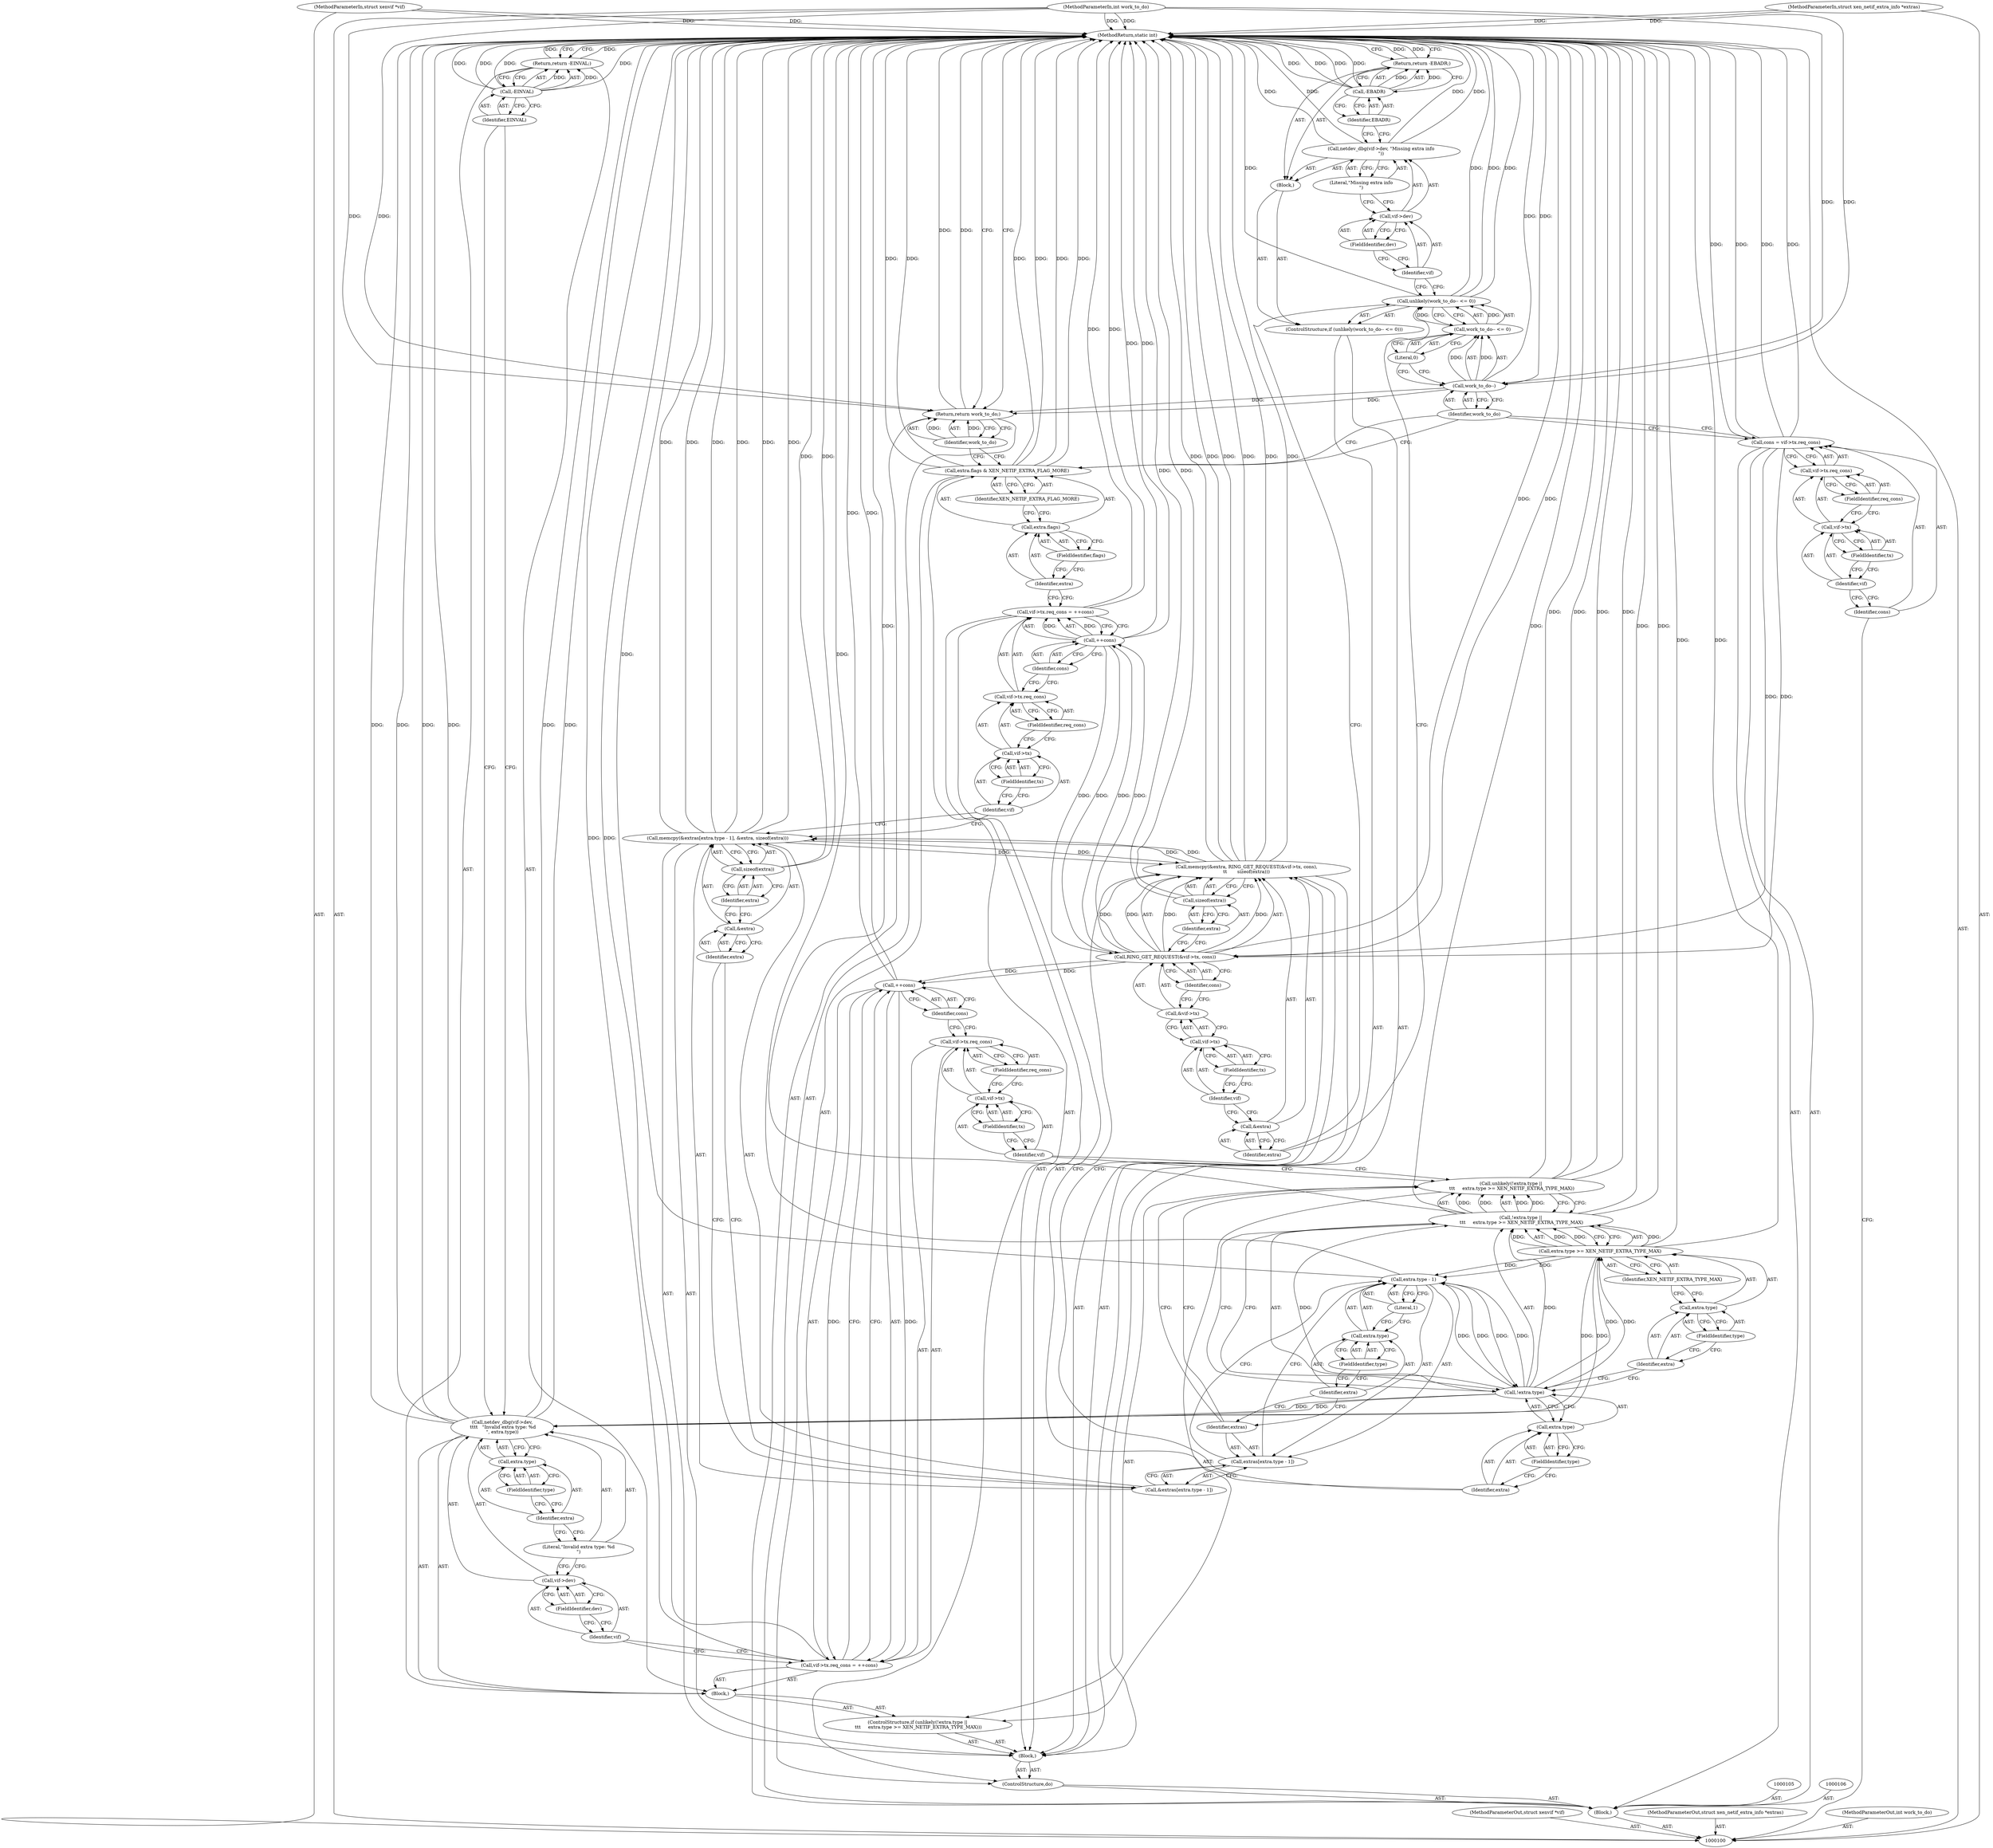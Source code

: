 digraph "1_linux_48856286b64e4b66ec62b94e504d0b29c1ade664_2" {
"1000202" [label="(MethodReturn,static int)"];
"1000101" [label="(MethodParameterIn,struct xenvif *vif)"];
"1000303" [label="(MethodParameterOut,struct xenvif *vif)"];
"1000124" [label="(Call,vif->dev)"];
"1000125" [label="(Identifier,vif)"];
"1000126" [label="(FieldIdentifier,dev)"];
"1000127" [label="(Literal,\"Missing extra info\n\")"];
"1000123" [label="(Call,netdev_dbg(vif->dev, \"Missing extra info\n\"))"];
"1000129" [label="(Call,-EBADR)"];
"1000130" [label="(Identifier,EBADR)"];
"1000128" [label="(Return,return -EBADR;)"];
"1000133" [label="(Identifier,extra)"];
"1000134" [label="(Call,RING_GET_REQUEST(&vif->tx, cons))"];
"1000131" [label="(Call,memcpy(&extra, RING_GET_REQUEST(&vif->tx, cons),\n\t\t       sizeof(extra)))"];
"1000135" [label="(Call,&vif->tx)"];
"1000136" [label="(Call,vif->tx)"];
"1000137" [label="(Identifier,vif)"];
"1000138" [label="(FieldIdentifier,tx)"];
"1000139" [label="(Identifier,cons)"];
"1000132" [label="(Call,&extra)"];
"1000141" [label="(Identifier,extra)"];
"1000140" [label="(Call,sizeof(extra))"];
"1000144" [label="(Call,!extra.type ||\n \t\t\t     extra.type >= XEN_NETIF_EXTRA_TYPE_MAX)"];
"1000145" [label="(Call,!extra.type)"];
"1000146" [label="(Call,extra.type)"];
"1000147" [label="(Identifier,extra)"];
"1000148" [label="(FieldIdentifier,type)"];
"1000142" [label="(ControlStructure,if (unlikely(!extra.type ||\n \t\t\t     extra.type >= XEN_NETIF_EXTRA_TYPE_MAX)))"];
"1000143" [label="(Call,unlikely(!extra.type ||\n \t\t\t     extra.type >= XEN_NETIF_EXTRA_TYPE_MAX))"];
"1000152" [label="(FieldIdentifier,type)"];
"1000153" [label="(Identifier,XEN_NETIF_EXTRA_TYPE_MAX)"];
"1000154" [label="(Block,)"];
"1000149" [label="(Call,extra.type >= XEN_NETIF_EXTRA_TYPE_MAX)"];
"1000150" [label="(Call,extra.type)"];
"1000151" [label="(Identifier,extra)"];
"1000160" [label="(FieldIdentifier,req_cons)"];
"1000161" [label="(Call,++cons)"];
"1000162" [label="(Identifier,cons)"];
"1000155" [label="(Call,vif->tx.req_cons = ++cons)"];
"1000156" [label="(Call,vif->tx.req_cons)"];
"1000157" [label="(Call,vif->tx)"];
"1000158" [label="(Identifier,vif)"];
"1000159" [label="(FieldIdentifier,tx)"];
"1000164" [label="(Call,vif->dev)"];
"1000165" [label="(Identifier,vif)"];
"1000166" [label="(FieldIdentifier,dev)"];
"1000163" [label="(Call,netdev_dbg(vif->dev,\n \t\t\t\t   \"Invalid extra type: %d\n\", extra.type))"];
"1000102" [label="(MethodParameterIn,struct xen_netif_extra_info *extras)"];
"1000304" [label="(MethodParameterOut,struct xen_netif_extra_info *extras)"];
"1000168" [label="(Call,extra.type)"];
"1000169" [label="(Identifier,extra)"];
"1000170" [label="(FieldIdentifier,type)"];
"1000167" [label="(Literal,\"Invalid extra type: %d\n\")"];
"1000172" [label="(Call,-EINVAL)"];
"1000173" [label="(Identifier,EINVAL)"];
"1000171" [label="(Return,return -EINVAL;)"];
"1000176" [label="(Call,extras[extra.type - 1])"];
"1000177" [label="(Identifier,extras)"];
"1000178" [label="(Call,extra.type - 1)"];
"1000179" [label="(Call,extra.type)"];
"1000180" [label="(Identifier,extra)"];
"1000174" [label="(Call,memcpy(&extras[extra.type - 1], &extra, sizeof(extra)))"];
"1000181" [label="(FieldIdentifier,type)"];
"1000182" [label="(Literal,1)"];
"1000183" [label="(Call,&extra)"];
"1000184" [label="(Identifier,extra)"];
"1000185" [label="(Call,sizeof(extra))"];
"1000186" [label="(Identifier,extra)"];
"1000175" [label="(Call,&extras[extra.type - 1])"];
"1000192" [label="(FieldIdentifier,req_cons)"];
"1000187" [label="(Call,vif->tx.req_cons = ++cons)"];
"1000188" [label="(Call,vif->tx.req_cons)"];
"1000189" [label="(Call,vif->tx)"];
"1000190" [label="(Identifier,vif)"];
"1000193" [label="(Call,++cons)"];
"1000194" [label="(Identifier,cons)"];
"1000191" [label="(FieldIdentifier,tx)"];
"1000195" [label="(Call,extra.flags & XEN_NETIF_EXTRA_FLAG_MORE)"];
"1000196" [label="(Call,extra.flags)"];
"1000197" [label="(Identifier,extra)"];
"1000198" [label="(FieldIdentifier,flags)"];
"1000199" [label="(Identifier,XEN_NETIF_EXTRA_FLAG_MORE)"];
"1000200" [label="(Return,return work_to_do;)"];
"1000201" [label="(Identifier,work_to_do)"];
"1000103" [label="(MethodParameterIn,int work_to_do)"];
"1000305" [label="(MethodParameterOut,int work_to_do)"];
"1000104" [label="(Block,)"];
"1000107" [label="(Call,cons = vif->tx.req_cons)"];
"1000108" [label="(Identifier,cons)"];
"1000109" [label="(Call,vif->tx.req_cons)"];
"1000110" [label="(Call,vif->tx)"];
"1000111" [label="(Identifier,vif)"];
"1000112" [label="(FieldIdentifier,tx)"];
"1000113" [label="(FieldIdentifier,req_cons)"];
"1000114" [label="(ControlStructure,do)"];
"1000115" [label="(Block,)"];
"1000118" [label="(Call,work_to_do-- <= 0)"];
"1000119" [label="(Call,work_to_do--)"];
"1000120" [label="(Identifier,work_to_do)"];
"1000116" [label="(ControlStructure,if (unlikely(work_to_do-- <= 0)))"];
"1000121" [label="(Literal,0)"];
"1000122" [label="(Block,)"];
"1000117" [label="(Call,unlikely(work_to_do-- <= 0))"];
"1000202" -> "1000100"  [label="AST: "];
"1000202" -> "1000128"  [label="CFG: "];
"1000202" -> "1000171"  [label="CFG: "];
"1000202" -> "1000200"  [label="CFG: "];
"1000200" -> "1000202"  [label="DDG: "];
"1000128" -> "1000202"  [label="DDG: "];
"1000193" -> "1000202"  [label="DDG: "];
"1000107" -> "1000202"  [label="DDG: "];
"1000107" -> "1000202"  [label="DDG: "];
"1000178" -> "1000202"  [label="DDG: "];
"1000144" -> "1000202"  [label="DDG: "];
"1000144" -> "1000202"  [label="DDG: "];
"1000149" -> "1000202"  [label="DDG: "];
"1000117" -> "1000202"  [label="DDG: "];
"1000117" -> "1000202"  [label="DDG: "];
"1000102" -> "1000202"  [label="DDG: "];
"1000195" -> "1000202"  [label="DDG: "];
"1000195" -> "1000202"  [label="DDG: "];
"1000195" -> "1000202"  [label="DDG: "];
"1000155" -> "1000202"  [label="DDG: "];
"1000187" -> "1000202"  [label="DDG: "];
"1000163" -> "1000202"  [label="DDG: "];
"1000163" -> "1000202"  [label="DDG: "];
"1000163" -> "1000202"  [label="DDG: "];
"1000129" -> "1000202"  [label="DDG: "];
"1000129" -> "1000202"  [label="DDG: "];
"1000185" -> "1000202"  [label="DDG: "];
"1000172" -> "1000202"  [label="DDG: "];
"1000172" -> "1000202"  [label="DDG: "];
"1000123" -> "1000202"  [label="DDG: "];
"1000123" -> "1000202"  [label="DDG: "];
"1000131" -> "1000202"  [label="DDG: "];
"1000131" -> "1000202"  [label="DDG: "];
"1000131" -> "1000202"  [label="DDG: "];
"1000140" -> "1000202"  [label="DDG: "];
"1000103" -> "1000202"  [label="DDG: "];
"1000143" -> "1000202"  [label="DDG: "];
"1000143" -> "1000202"  [label="DDG: "];
"1000134" -> "1000202"  [label="DDG: "];
"1000101" -> "1000202"  [label="DDG: "];
"1000119" -> "1000202"  [label="DDG: "];
"1000161" -> "1000202"  [label="DDG: "];
"1000174" -> "1000202"  [label="DDG: "];
"1000174" -> "1000202"  [label="DDG: "];
"1000174" -> "1000202"  [label="DDG: "];
"1000171" -> "1000202"  [label="DDG: "];
"1000101" -> "1000100"  [label="AST: "];
"1000101" -> "1000202"  [label="DDG: "];
"1000303" -> "1000100"  [label="AST: "];
"1000124" -> "1000123"  [label="AST: "];
"1000124" -> "1000126"  [label="CFG: "];
"1000125" -> "1000124"  [label="AST: "];
"1000126" -> "1000124"  [label="AST: "];
"1000127" -> "1000124"  [label="CFG: "];
"1000125" -> "1000124"  [label="AST: "];
"1000125" -> "1000117"  [label="CFG: "];
"1000126" -> "1000125"  [label="CFG: "];
"1000126" -> "1000124"  [label="AST: "];
"1000126" -> "1000125"  [label="CFG: "];
"1000124" -> "1000126"  [label="CFG: "];
"1000127" -> "1000123"  [label="AST: "];
"1000127" -> "1000124"  [label="CFG: "];
"1000123" -> "1000127"  [label="CFG: "];
"1000123" -> "1000122"  [label="AST: "];
"1000123" -> "1000127"  [label="CFG: "];
"1000124" -> "1000123"  [label="AST: "];
"1000127" -> "1000123"  [label="AST: "];
"1000130" -> "1000123"  [label="CFG: "];
"1000123" -> "1000202"  [label="DDG: "];
"1000123" -> "1000202"  [label="DDG: "];
"1000129" -> "1000128"  [label="AST: "];
"1000129" -> "1000130"  [label="CFG: "];
"1000130" -> "1000129"  [label="AST: "];
"1000128" -> "1000129"  [label="CFG: "];
"1000129" -> "1000202"  [label="DDG: "];
"1000129" -> "1000202"  [label="DDG: "];
"1000129" -> "1000128"  [label="DDG: "];
"1000130" -> "1000129"  [label="AST: "];
"1000130" -> "1000123"  [label="CFG: "];
"1000129" -> "1000130"  [label="CFG: "];
"1000128" -> "1000122"  [label="AST: "];
"1000128" -> "1000129"  [label="CFG: "];
"1000129" -> "1000128"  [label="AST: "];
"1000202" -> "1000128"  [label="CFG: "];
"1000128" -> "1000202"  [label="DDG: "];
"1000129" -> "1000128"  [label="DDG: "];
"1000133" -> "1000132"  [label="AST: "];
"1000133" -> "1000117"  [label="CFG: "];
"1000132" -> "1000133"  [label="CFG: "];
"1000134" -> "1000131"  [label="AST: "];
"1000134" -> "1000139"  [label="CFG: "];
"1000135" -> "1000134"  [label="AST: "];
"1000139" -> "1000134"  [label="AST: "];
"1000141" -> "1000134"  [label="CFG: "];
"1000134" -> "1000202"  [label="DDG: "];
"1000134" -> "1000131"  [label="DDG: "];
"1000134" -> "1000131"  [label="DDG: "];
"1000193" -> "1000134"  [label="DDG: "];
"1000107" -> "1000134"  [label="DDG: "];
"1000134" -> "1000161"  [label="DDG: "];
"1000134" -> "1000193"  [label="DDG: "];
"1000131" -> "1000115"  [label="AST: "];
"1000131" -> "1000140"  [label="CFG: "];
"1000132" -> "1000131"  [label="AST: "];
"1000134" -> "1000131"  [label="AST: "];
"1000140" -> "1000131"  [label="AST: "];
"1000147" -> "1000131"  [label="CFG: "];
"1000131" -> "1000202"  [label="DDG: "];
"1000131" -> "1000202"  [label="DDG: "];
"1000131" -> "1000202"  [label="DDG: "];
"1000174" -> "1000131"  [label="DDG: "];
"1000134" -> "1000131"  [label="DDG: "];
"1000134" -> "1000131"  [label="DDG: "];
"1000131" -> "1000174"  [label="DDG: "];
"1000135" -> "1000134"  [label="AST: "];
"1000135" -> "1000136"  [label="CFG: "];
"1000136" -> "1000135"  [label="AST: "];
"1000139" -> "1000135"  [label="CFG: "];
"1000136" -> "1000135"  [label="AST: "];
"1000136" -> "1000138"  [label="CFG: "];
"1000137" -> "1000136"  [label="AST: "];
"1000138" -> "1000136"  [label="AST: "];
"1000135" -> "1000136"  [label="CFG: "];
"1000137" -> "1000136"  [label="AST: "];
"1000137" -> "1000132"  [label="CFG: "];
"1000138" -> "1000137"  [label="CFG: "];
"1000138" -> "1000136"  [label="AST: "];
"1000138" -> "1000137"  [label="CFG: "];
"1000136" -> "1000138"  [label="CFG: "];
"1000139" -> "1000134"  [label="AST: "];
"1000139" -> "1000135"  [label="CFG: "];
"1000134" -> "1000139"  [label="CFG: "];
"1000132" -> "1000131"  [label="AST: "];
"1000132" -> "1000133"  [label="CFG: "];
"1000133" -> "1000132"  [label="AST: "];
"1000137" -> "1000132"  [label="CFG: "];
"1000141" -> "1000140"  [label="AST: "];
"1000141" -> "1000134"  [label="CFG: "];
"1000140" -> "1000141"  [label="CFG: "];
"1000140" -> "1000131"  [label="AST: "];
"1000140" -> "1000141"  [label="CFG: "];
"1000141" -> "1000140"  [label="AST: "];
"1000131" -> "1000140"  [label="CFG: "];
"1000140" -> "1000202"  [label="DDG: "];
"1000144" -> "1000143"  [label="AST: "];
"1000144" -> "1000145"  [label="CFG: "];
"1000144" -> "1000149"  [label="CFG: "];
"1000145" -> "1000144"  [label="AST: "];
"1000149" -> "1000144"  [label="AST: "];
"1000143" -> "1000144"  [label="CFG: "];
"1000144" -> "1000202"  [label="DDG: "];
"1000144" -> "1000202"  [label="DDG: "];
"1000144" -> "1000143"  [label="DDG: "];
"1000144" -> "1000143"  [label="DDG: "];
"1000145" -> "1000144"  [label="DDG: "];
"1000149" -> "1000144"  [label="DDG: "];
"1000149" -> "1000144"  [label="DDG: "];
"1000145" -> "1000144"  [label="AST: "];
"1000145" -> "1000146"  [label="CFG: "];
"1000146" -> "1000145"  [label="AST: "];
"1000151" -> "1000145"  [label="CFG: "];
"1000144" -> "1000145"  [label="CFG: "];
"1000145" -> "1000144"  [label="DDG: "];
"1000178" -> "1000145"  [label="DDG: "];
"1000145" -> "1000149"  [label="DDG: "];
"1000145" -> "1000163"  [label="DDG: "];
"1000145" -> "1000178"  [label="DDG: "];
"1000146" -> "1000145"  [label="AST: "];
"1000146" -> "1000148"  [label="CFG: "];
"1000147" -> "1000146"  [label="AST: "];
"1000148" -> "1000146"  [label="AST: "];
"1000145" -> "1000146"  [label="CFG: "];
"1000147" -> "1000146"  [label="AST: "];
"1000147" -> "1000131"  [label="CFG: "];
"1000148" -> "1000147"  [label="CFG: "];
"1000148" -> "1000146"  [label="AST: "];
"1000148" -> "1000147"  [label="CFG: "];
"1000146" -> "1000148"  [label="CFG: "];
"1000142" -> "1000115"  [label="AST: "];
"1000143" -> "1000142"  [label="AST: "];
"1000154" -> "1000142"  [label="AST: "];
"1000143" -> "1000142"  [label="AST: "];
"1000143" -> "1000144"  [label="CFG: "];
"1000144" -> "1000143"  [label="AST: "];
"1000158" -> "1000143"  [label="CFG: "];
"1000177" -> "1000143"  [label="CFG: "];
"1000143" -> "1000202"  [label="DDG: "];
"1000143" -> "1000202"  [label="DDG: "];
"1000144" -> "1000143"  [label="DDG: "];
"1000144" -> "1000143"  [label="DDG: "];
"1000152" -> "1000150"  [label="AST: "];
"1000152" -> "1000151"  [label="CFG: "];
"1000150" -> "1000152"  [label="CFG: "];
"1000153" -> "1000149"  [label="AST: "];
"1000153" -> "1000150"  [label="CFG: "];
"1000149" -> "1000153"  [label="CFG: "];
"1000154" -> "1000142"  [label="AST: "];
"1000155" -> "1000154"  [label="AST: "];
"1000163" -> "1000154"  [label="AST: "];
"1000171" -> "1000154"  [label="AST: "];
"1000149" -> "1000144"  [label="AST: "];
"1000149" -> "1000153"  [label="CFG: "];
"1000150" -> "1000149"  [label="AST: "];
"1000153" -> "1000149"  [label="AST: "];
"1000144" -> "1000149"  [label="CFG: "];
"1000149" -> "1000202"  [label="DDG: "];
"1000149" -> "1000144"  [label="DDG: "];
"1000149" -> "1000144"  [label="DDG: "];
"1000145" -> "1000149"  [label="DDG: "];
"1000149" -> "1000163"  [label="DDG: "];
"1000149" -> "1000178"  [label="DDG: "];
"1000150" -> "1000149"  [label="AST: "];
"1000150" -> "1000152"  [label="CFG: "];
"1000151" -> "1000150"  [label="AST: "];
"1000152" -> "1000150"  [label="AST: "];
"1000153" -> "1000150"  [label="CFG: "];
"1000151" -> "1000150"  [label="AST: "];
"1000151" -> "1000145"  [label="CFG: "];
"1000152" -> "1000151"  [label="CFG: "];
"1000160" -> "1000156"  [label="AST: "];
"1000160" -> "1000157"  [label="CFG: "];
"1000156" -> "1000160"  [label="CFG: "];
"1000161" -> "1000155"  [label="AST: "];
"1000161" -> "1000162"  [label="CFG: "];
"1000162" -> "1000161"  [label="AST: "];
"1000155" -> "1000161"  [label="CFG: "];
"1000161" -> "1000202"  [label="DDG: "];
"1000161" -> "1000155"  [label="DDG: "];
"1000134" -> "1000161"  [label="DDG: "];
"1000162" -> "1000161"  [label="AST: "];
"1000162" -> "1000156"  [label="CFG: "];
"1000161" -> "1000162"  [label="CFG: "];
"1000155" -> "1000154"  [label="AST: "];
"1000155" -> "1000161"  [label="CFG: "];
"1000156" -> "1000155"  [label="AST: "];
"1000161" -> "1000155"  [label="AST: "];
"1000165" -> "1000155"  [label="CFG: "];
"1000155" -> "1000202"  [label="DDG: "];
"1000161" -> "1000155"  [label="DDG: "];
"1000156" -> "1000155"  [label="AST: "];
"1000156" -> "1000160"  [label="CFG: "];
"1000157" -> "1000156"  [label="AST: "];
"1000160" -> "1000156"  [label="AST: "];
"1000162" -> "1000156"  [label="CFG: "];
"1000157" -> "1000156"  [label="AST: "];
"1000157" -> "1000159"  [label="CFG: "];
"1000158" -> "1000157"  [label="AST: "];
"1000159" -> "1000157"  [label="AST: "];
"1000160" -> "1000157"  [label="CFG: "];
"1000158" -> "1000157"  [label="AST: "];
"1000158" -> "1000143"  [label="CFG: "];
"1000159" -> "1000158"  [label="CFG: "];
"1000159" -> "1000157"  [label="AST: "];
"1000159" -> "1000158"  [label="CFG: "];
"1000157" -> "1000159"  [label="CFG: "];
"1000164" -> "1000163"  [label="AST: "];
"1000164" -> "1000166"  [label="CFG: "];
"1000165" -> "1000164"  [label="AST: "];
"1000166" -> "1000164"  [label="AST: "];
"1000167" -> "1000164"  [label="CFG: "];
"1000165" -> "1000164"  [label="AST: "];
"1000165" -> "1000155"  [label="CFG: "];
"1000166" -> "1000165"  [label="CFG: "];
"1000166" -> "1000164"  [label="AST: "];
"1000166" -> "1000165"  [label="CFG: "];
"1000164" -> "1000166"  [label="CFG: "];
"1000163" -> "1000154"  [label="AST: "];
"1000163" -> "1000168"  [label="CFG: "];
"1000164" -> "1000163"  [label="AST: "];
"1000167" -> "1000163"  [label="AST: "];
"1000168" -> "1000163"  [label="AST: "];
"1000173" -> "1000163"  [label="CFG: "];
"1000163" -> "1000202"  [label="DDG: "];
"1000163" -> "1000202"  [label="DDG: "];
"1000163" -> "1000202"  [label="DDG: "];
"1000149" -> "1000163"  [label="DDG: "];
"1000145" -> "1000163"  [label="DDG: "];
"1000102" -> "1000100"  [label="AST: "];
"1000102" -> "1000202"  [label="DDG: "];
"1000304" -> "1000100"  [label="AST: "];
"1000168" -> "1000163"  [label="AST: "];
"1000168" -> "1000170"  [label="CFG: "];
"1000169" -> "1000168"  [label="AST: "];
"1000170" -> "1000168"  [label="AST: "];
"1000163" -> "1000168"  [label="CFG: "];
"1000169" -> "1000168"  [label="AST: "];
"1000169" -> "1000167"  [label="CFG: "];
"1000170" -> "1000169"  [label="CFG: "];
"1000170" -> "1000168"  [label="AST: "];
"1000170" -> "1000169"  [label="CFG: "];
"1000168" -> "1000170"  [label="CFG: "];
"1000167" -> "1000163"  [label="AST: "];
"1000167" -> "1000164"  [label="CFG: "];
"1000169" -> "1000167"  [label="CFG: "];
"1000172" -> "1000171"  [label="AST: "];
"1000172" -> "1000173"  [label="CFG: "];
"1000173" -> "1000172"  [label="AST: "];
"1000171" -> "1000172"  [label="CFG: "];
"1000172" -> "1000202"  [label="DDG: "];
"1000172" -> "1000202"  [label="DDG: "];
"1000172" -> "1000171"  [label="DDG: "];
"1000173" -> "1000172"  [label="AST: "];
"1000173" -> "1000163"  [label="CFG: "];
"1000172" -> "1000173"  [label="CFG: "];
"1000171" -> "1000154"  [label="AST: "];
"1000171" -> "1000172"  [label="CFG: "];
"1000172" -> "1000171"  [label="AST: "];
"1000202" -> "1000171"  [label="CFG: "];
"1000171" -> "1000202"  [label="DDG: "];
"1000172" -> "1000171"  [label="DDG: "];
"1000176" -> "1000175"  [label="AST: "];
"1000176" -> "1000178"  [label="CFG: "];
"1000177" -> "1000176"  [label="AST: "];
"1000178" -> "1000176"  [label="AST: "];
"1000175" -> "1000176"  [label="CFG: "];
"1000177" -> "1000176"  [label="AST: "];
"1000177" -> "1000143"  [label="CFG: "];
"1000180" -> "1000177"  [label="CFG: "];
"1000178" -> "1000176"  [label="AST: "];
"1000178" -> "1000182"  [label="CFG: "];
"1000179" -> "1000178"  [label="AST: "];
"1000182" -> "1000178"  [label="AST: "];
"1000176" -> "1000178"  [label="CFG: "];
"1000178" -> "1000202"  [label="DDG: "];
"1000178" -> "1000145"  [label="DDG: "];
"1000149" -> "1000178"  [label="DDG: "];
"1000145" -> "1000178"  [label="DDG: "];
"1000179" -> "1000178"  [label="AST: "];
"1000179" -> "1000181"  [label="CFG: "];
"1000180" -> "1000179"  [label="AST: "];
"1000181" -> "1000179"  [label="AST: "];
"1000182" -> "1000179"  [label="CFG: "];
"1000180" -> "1000179"  [label="AST: "];
"1000180" -> "1000177"  [label="CFG: "];
"1000181" -> "1000180"  [label="CFG: "];
"1000174" -> "1000115"  [label="AST: "];
"1000174" -> "1000185"  [label="CFG: "];
"1000175" -> "1000174"  [label="AST: "];
"1000183" -> "1000174"  [label="AST: "];
"1000185" -> "1000174"  [label="AST: "];
"1000190" -> "1000174"  [label="CFG: "];
"1000174" -> "1000202"  [label="DDG: "];
"1000174" -> "1000202"  [label="DDG: "];
"1000174" -> "1000202"  [label="DDG: "];
"1000174" -> "1000131"  [label="DDG: "];
"1000131" -> "1000174"  [label="DDG: "];
"1000181" -> "1000179"  [label="AST: "];
"1000181" -> "1000180"  [label="CFG: "];
"1000179" -> "1000181"  [label="CFG: "];
"1000182" -> "1000178"  [label="AST: "];
"1000182" -> "1000179"  [label="CFG: "];
"1000178" -> "1000182"  [label="CFG: "];
"1000183" -> "1000174"  [label="AST: "];
"1000183" -> "1000184"  [label="CFG: "];
"1000184" -> "1000183"  [label="AST: "];
"1000186" -> "1000183"  [label="CFG: "];
"1000184" -> "1000183"  [label="AST: "];
"1000184" -> "1000175"  [label="CFG: "];
"1000183" -> "1000184"  [label="CFG: "];
"1000185" -> "1000174"  [label="AST: "];
"1000185" -> "1000186"  [label="CFG: "];
"1000186" -> "1000185"  [label="AST: "];
"1000174" -> "1000185"  [label="CFG: "];
"1000185" -> "1000202"  [label="DDG: "];
"1000186" -> "1000185"  [label="AST: "];
"1000186" -> "1000183"  [label="CFG: "];
"1000185" -> "1000186"  [label="CFG: "];
"1000175" -> "1000174"  [label="AST: "];
"1000175" -> "1000176"  [label="CFG: "];
"1000176" -> "1000175"  [label="AST: "];
"1000184" -> "1000175"  [label="CFG: "];
"1000192" -> "1000188"  [label="AST: "];
"1000192" -> "1000189"  [label="CFG: "];
"1000188" -> "1000192"  [label="CFG: "];
"1000187" -> "1000115"  [label="AST: "];
"1000187" -> "1000193"  [label="CFG: "];
"1000188" -> "1000187"  [label="AST: "];
"1000193" -> "1000187"  [label="AST: "];
"1000197" -> "1000187"  [label="CFG: "];
"1000187" -> "1000202"  [label="DDG: "];
"1000193" -> "1000187"  [label="DDG: "];
"1000188" -> "1000187"  [label="AST: "];
"1000188" -> "1000192"  [label="CFG: "];
"1000189" -> "1000188"  [label="AST: "];
"1000192" -> "1000188"  [label="AST: "];
"1000194" -> "1000188"  [label="CFG: "];
"1000189" -> "1000188"  [label="AST: "];
"1000189" -> "1000191"  [label="CFG: "];
"1000190" -> "1000189"  [label="AST: "];
"1000191" -> "1000189"  [label="AST: "];
"1000192" -> "1000189"  [label="CFG: "];
"1000190" -> "1000189"  [label="AST: "];
"1000190" -> "1000174"  [label="CFG: "];
"1000191" -> "1000190"  [label="CFG: "];
"1000193" -> "1000187"  [label="AST: "];
"1000193" -> "1000194"  [label="CFG: "];
"1000194" -> "1000193"  [label="AST: "];
"1000187" -> "1000193"  [label="CFG: "];
"1000193" -> "1000202"  [label="DDG: "];
"1000193" -> "1000134"  [label="DDG: "];
"1000193" -> "1000187"  [label="DDG: "];
"1000134" -> "1000193"  [label="DDG: "];
"1000194" -> "1000193"  [label="AST: "];
"1000194" -> "1000188"  [label="CFG: "];
"1000193" -> "1000194"  [label="CFG: "];
"1000191" -> "1000189"  [label="AST: "];
"1000191" -> "1000190"  [label="CFG: "];
"1000189" -> "1000191"  [label="CFG: "];
"1000195" -> "1000114"  [label="AST: "];
"1000195" -> "1000199"  [label="CFG: "];
"1000196" -> "1000195"  [label="AST: "];
"1000199" -> "1000195"  [label="AST: "];
"1000120" -> "1000195"  [label="CFG: "];
"1000201" -> "1000195"  [label="CFG: "];
"1000195" -> "1000202"  [label="DDG: "];
"1000195" -> "1000202"  [label="DDG: "];
"1000195" -> "1000202"  [label="DDG: "];
"1000196" -> "1000195"  [label="AST: "];
"1000196" -> "1000198"  [label="CFG: "];
"1000197" -> "1000196"  [label="AST: "];
"1000198" -> "1000196"  [label="AST: "];
"1000199" -> "1000196"  [label="CFG: "];
"1000197" -> "1000196"  [label="AST: "];
"1000197" -> "1000187"  [label="CFG: "];
"1000198" -> "1000197"  [label="CFG: "];
"1000198" -> "1000196"  [label="AST: "];
"1000198" -> "1000197"  [label="CFG: "];
"1000196" -> "1000198"  [label="CFG: "];
"1000199" -> "1000195"  [label="AST: "];
"1000199" -> "1000196"  [label="CFG: "];
"1000195" -> "1000199"  [label="CFG: "];
"1000200" -> "1000104"  [label="AST: "];
"1000200" -> "1000201"  [label="CFG: "];
"1000201" -> "1000200"  [label="AST: "];
"1000202" -> "1000200"  [label="CFG: "];
"1000200" -> "1000202"  [label="DDG: "];
"1000201" -> "1000200"  [label="DDG: "];
"1000119" -> "1000200"  [label="DDG: "];
"1000103" -> "1000200"  [label="DDG: "];
"1000201" -> "1000200"  [label="AST: "];
"1000201" -> "1000195"  [label="CFG: "];
"1000200" -> "1000201"  [label="CFG: "];
"1000201" -> "1000200"  [label="DDG: "];
"1000103" -> "1000100"  [label="AST: "];
"1000103" -> "1000202"  [label="DDG: "];
"1000103" -> "1000119"  [label="DDG: "];
"1000103" -> "1000200"  [label="DDG: "];
"1000305" -> "1000100"  [label="AST: "];
"1000104" -> "1000100"  [label="AST: "];
"1000105" -> "1000104"  [label="AST: "];
"1000106" -> "1000104"  [label="AST: "];
"1000107" -> "1000104"  [label="AST: "];
"1000114" -> "1000104"  [label="AST: "];
"1000200" -> "1000104"  [label="AST: "];
"1000107" -> "1000104"  [label="AST: "];
"1000107" -> "1000109"  [label="CFG: "];
"1000108" -> "1000107"  [label="AST: "];
"1000109" -> "1000107"  [label="AST: "];
"1000120" -> "1000107"  [label="CFG: "];
"1000107" -> "1000202"  [label="DDG: "];
"1000107" -> "1000202"  [label="DDG: "];
"1000107" -> "1000134"  [label="DDG: "];
"1000108" -> "1000107"  [label="AST: "];
"1000108" -> "1000100"  [label="CFG: "];
"1000111" -> "1000108"  [label="CFG: "];
"1000109" -> "1000107"  [label="AST: "];
"1000109" -> "1000113"  [label="CFG: "];
"1000110" -> "1000109"  [label="AST: "];
"1000113" -> "1000109"  [label="AST: "];
"1000107" -> "1000109"  [label="CFG: "];
"1000110" -> "1000109"  [label="AST: "];
"1000110" -> "1000112"  [label="CFG: "];
"1000111" -> "1000110"  [label="AST: "];
"1000112" -> "1000110"  [label="AST: "];
"1000113" -> "1000110"  [label="CFG: "];
"1000111" -> "1000110"  [label="AST: "];
"1000111" -> "1000108"  [label="CFG: "];
"1000112" -> "1000111"  [label="CFG: "];
"1000112" -> "1000110"  [label="AST: "];
"1000112" -> "1000111"  [label="CFG: "];
"1000110" -> "1000112"  [label="CFG: "];
"1000113" -> "1000109"  [label="AST: "];
"1000113" -> "1000110"  [label="CFG: "];
"1000109" -> "1000113"  [label="CFG: "];
"1000114" -> "1000104"  [label="AST: "];
"1000115" -> "1000114"  [label="AST: "];
"1000195" -> "1000114"  [label="AST: "];
"1000115" -> "1000114"  [label="AST: "];
"1000116" -> "1000115"  [label="AST: "];
"1000131" -> "1000115"  [label="AST: "];
"1000142" -> "1000115"  [label="AST: "];
"1000174" -> "1000115"  [label="AST: "];
"1000187" -> "1000115"  [label="AST: "];
"1000118" -> "1000117"  [label="AST: "];
"1000118" -> "1000121"  [label="CFG: "];
"1000119" -> "1000118"  [label="AST: "];
"1000121" -> "1000118"  [label="AST: "];
"1000117" -> "1000118"  [label="CFG: "];
"1000118" -> "1000117"  [label="DDG: "];
"1000119" -> "1000118"  [label="DDG: "];
"1000119" -> "1000118"  [label="AST: "];
"1000119" -> "1000120"  [label="CFG: "];
"1000120" -> "1000119"  [label="AST: "];
"1000121" -> "1000119"  [label="CFG: "];
"1000119" -> "1000202"  [label="DDG: "];
"1000119" -> "1000118"  [label="DDG: "];
"1000103" -> "1000119"  [label="DDG: "];
"1000119" -> "1000200"  [label="DDG: "];
"1000120" -> "1000119"  [label="AST: "];
"1000120" -> "1000195"  [label="CFG: "];
"1000120" -> "1000107"  [label="CFG: "];
"1000119" -> "1000120"  [label="CFG: "];
"1000116" -> "1000115"  [label="AST: "];
"1000117" -> "1000116"  [label="AST: "];
"1000122" -> "1000116"  [label="AST: "];
"1000121" -> "1000118"  [label="AST: "];
"1000121" -> "1000119"  [label="CFG: "];
"1000118" -> "1000121"  [label="CFG: "];
"1000122" -> "1000116"  [label="AST: "];
"1000123" -> "1000122"  [label="AST: "];
"1000128" -> "1000122"  [label="AST: "];
"1000117" -> "1000116"  [label="AST: "];
"1000117" -> "1000118"  [label="CFG: "];
"1000118" -> "1000117"  [label="AST: "];
"1000125" -> "1000117"  [label="CFG: "];
"1000133" -> "1000117"  [label="CFG: "];
"1000117" -> "1000202"  [label="DDG: "];
"1000117" -> "1000202"  [label="DDG: "];
"1000118" -> "1000117"  [label="DDG: "];
}

